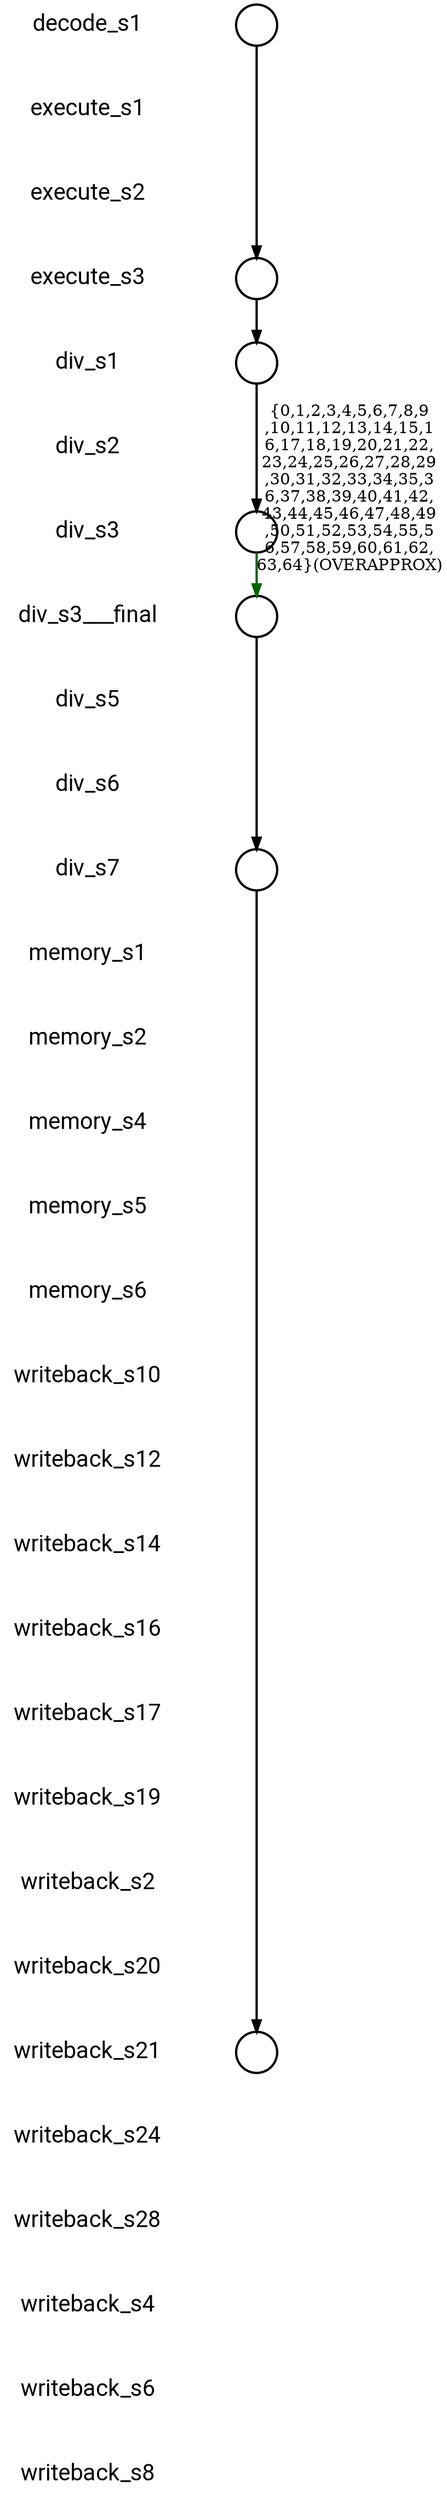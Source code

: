 
digraph G {
    edge [penwidth=2];
    node [ shape=box, fontsize=20, penwidth=2, fontname="roboto"];
    esep=0.5;
    layout=neato;
    overlap=scale;
    splines=true;

l_decode_s1 [label="decode_s1"; pos="0,-0!"; shape=none];

l_execute_s1 [label="execute_s1"; pos="0,-1!"; shape=none];

l_execute_s2 [label="execute_s2"; pos="0,-2!"; shape=none];

l_execute_s3 [label="execute_s3"; pos="0,-3!"; shape=none];

l_div_s1 [label="div_s1"; pos="0,-4!"; shape=none];

l_div_s2 [label="div_s2"; pos="0,-5!"; shape=none];

l_div_s3 [label="div_s3"; pos="0,-6!"; shape=none];

l_div_s3___final [label="div_s3___final"; pos="0,-7!"; shape=none];

l_div_s5 [label="div_s5"; pos="0,-8!"; shape=none];

l_div_s6 [label="div_s6"; pos="0,-9!"; shape=none];

l_div_s7 [label="div_s7"; pos="0,-10!"; shape=none];

l_memory_s1 [label="memory_s1"; pos="0,-11!"; shape=none];

l_memory_s2 [label="memory_s2"; pos="0,-12!"; shape=none];

l_memory_s4 [label="memory_s4"; pos="0,-13!"; shape=none];

l_memory_s5 [label="memory_s5"; pos="0,-14!"; shape=none];

l_memory_s6 [label="memory_s6"; pos="0,-15!"; shape=none];

l_writeback_s10 [label="writeback_s10"; pos="0,-16!"; shape=none];

l_writeback_s12 [label="writeback_s12"; pos="0,-17!"; shape=none];

l_writeback_s14 [label="writeback_s14"; pos="0,-18!"; shape=none];

l_writeback_s16 [label="writeback_s16"; pos="0,-19!"; shape=none];

l_writeback_s17 [label="writeback_s17"; pos="0,-20!"; shape=none];

l_writeback_s19 [label="writeback_s19"; pos="0,-21!"; shape=none];

l_writeback_s2 [label="writeback_s2"; pos="0,-22!"; shape=none];

l_writeback_s20 [label="writeback_s20"; pos="0,-23!"; shape=none];

l_writeback_s21 [label="writeback_s21"; pos="0,-24!"; shape=none];

l_writeback_s24 [label="writeback_s24"; pos="0,-25!"; shape=none];

l_writeback_s28 [label="writeback_s28"; pos="0,-26!"; shape=none];

l_writeback_s4 [label="writeback_s4"; pos="0,-27!"; shape=none];

l_writeback_s6 [label="writeback_s6"; pos="0,-28!"; shape=none];

l_writeback_s8 [label="writeback_s8"; pos="0,-29!"; shape=none];

n_decode_s1 [label=""; pos="2,-0!"; shape=circle ]; 


n_execute_s3 [label=""; pos="2,-3!"; shape=circle ]; 


n_div_s1 [label=""; pos="2,-4!"; shape=circle ]; 


n_div_s3 [label=""; pos="2,-6!"; shape=circle ]; 


n_div_s7 [label=""; pos="2,-10!"; shape=circle ]; 


n_writeback_s21 [label=""; pos="2,-24!"; shape=circle ]; 


n_div_s3___final [label=""; pos="2,-7!"; shape=circle ]; 


n_decode_s1 -> n_execute_s3 [color="black"];

n_execute_s3 -> n_div_s1 [color="black"];

n_div_s1 -> n_div_s3 [color="black"];

n_div_s3 -> n_div_s3___final [color="#006400", label="{0,1,2,3,4,5,6,7,8,9
,10,11,12,13,14,15,1
6,17,18,19,20,21,22,
23,24,25,26,27,28,29
,30,31,32,33,34,35,3
6,37,38,39,40,41,42,
43,44,45,46,47,48,49
,50,51,52,53,54,55,5
6,57,58,59,60,61,62,
63,64}(OVERAPPROX)"];

n_div_s7 -> n_writeback_s21 [color="black"];

n_div_s3___final -> n_div_s7 [color="black"];
}